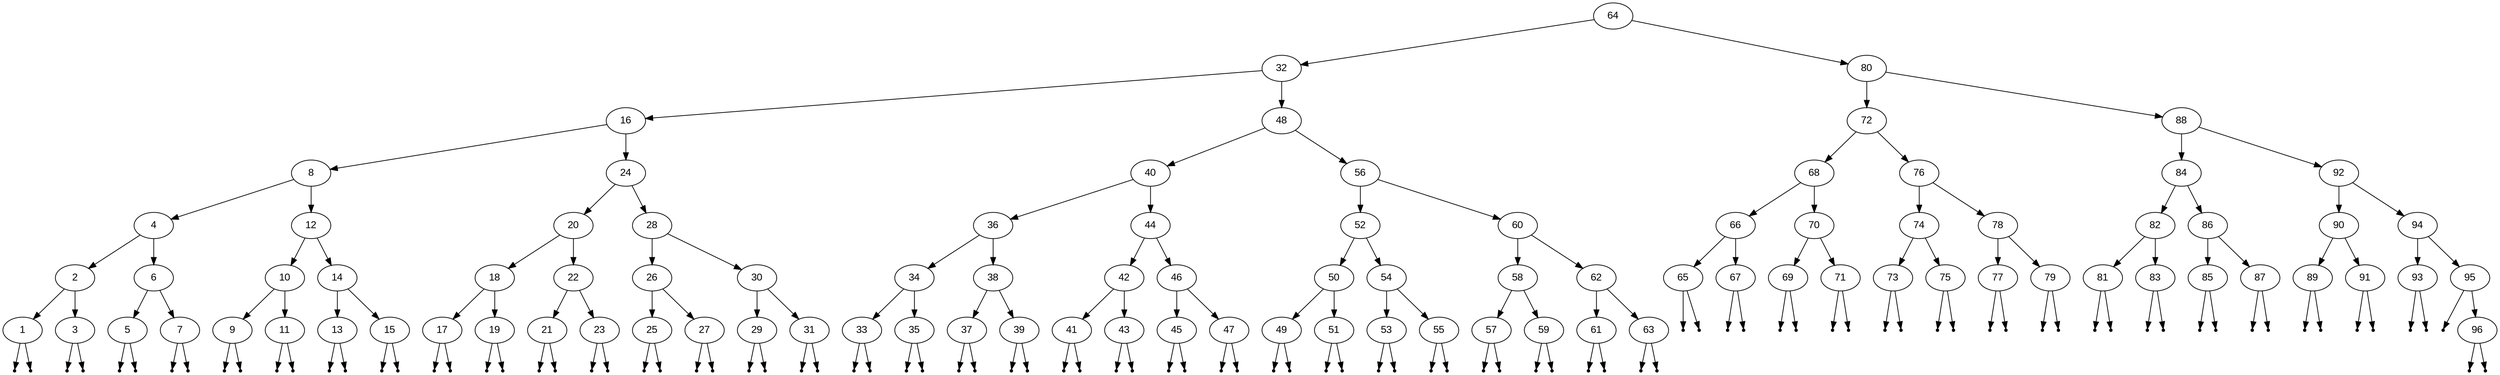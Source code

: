 digraph BinarySearchTree {
    node [fontname = "Arial"];
    64 -> 32;
    32 -> 16;
    16 -> 8;
    8 -> 4;
    4 -> 2;
    2 -> 1;
    null0[shape=point];
    1 -> null0;
    null1[shape=point];
    1 -> null1;
    2 -> 3;
    null2[shape=point];
    3 -> null2;
    null3[shape=point];
    3 -> null3;
    4 -> 6;
    6 -> 5;
    null4[shape=point];
    5 -> null4;
    null5[shape=point];
    5 -> null5;
    6 -> 7;
    null6[shape=point];
    7 -> null6;
    null7[shape=point];
    7 -> null7;
    8 -> 12;
    12 -> 10;
    10 -> 9;
    null8[shape=point];
    9 -> null8;
    null9[shape=point];
    9 -> null9;
    10 -> 11;
    null10[shape=point];
    11 -> null10;
    null11[shape=point];
    11 -> null11;
    12 -> 14;
    14 -> 13;
    null12[shape=point];
    13 -> null12;
    null13[shape=point];
    13 -> null13;
    14 -> 15;
    null14[shape=point];
    15 -> null14;
    null15[shape=point];
    15 -> null15;
    16 -> 24;
    24 -> 20;
    20 -> 18;
    18 -> 17;
    null16[shape=point];
    17 -> null16;
    null17[shape=point];
    17 -> null17;
    18 -> 19;
    null18[shape=point];
    19 -> null18;
    null19[shape=point];
    19 -> null19;
    20 -> 22;
    22 -> 21;
    null20[shape=point];
    21 -> null20;
    null21[shape=point];
    21 -> null21;
    22 -> 23;
    null22[shape=point];
    23 -> null22;
    null23[shape=point];
    23 -> null23;
    24 -> 28;
    28 -> 26;
    26 -> 25;
    null24[shape=point];
    25 -> null24;
    null25[shape=point];
    25 -> null25;
    26 -> 27;
    null26[shape=point];
    27 -> null26;
    null27[shape=point];
    27 -> null27;
    28 -> 30;
    30 -> 29;
    null28[shape=point];
    29 -> null28;
    null29[shape=point];
    29 -> null29;
    30 -> 31;
    null30[shape=point];
    31 -> null30;
    null31[shape=point];
    31 -> null31;
    32 -> 48;
    48 -> 40;
    40 -> 36;
    36 -> 34;
    34 -> 33;
    null32[shape=point];
    33 -> null32;
    null33[shape=point];
    33 -> null33;
    34 -> 35;
    null34[shape=point];
    35 -> null34;
    null35[shape=point];
    35 -> null35;
    36 -> 38;
    38 -> 37;
    null36[shape=point];
    37 -> null36;
    null37[shape=point];
    37 -> null37;
    38 -> 39;
    null38[shape=point];
    39 -> null38;
    null39[shape=point];
    39 -> null39;
    40 -> 44;
    44 -> 42;
    42 -> 41;
    null40[shape=point];
    41 -> null40;
    null41[shape=point];
    41 -> null41;
    42 -> 43;
    null42[shape=point];
    43 -> null42;
    null43[shape=point];
    43 -> null43;
    44 -> 46;
    46 -> 45;
    null44[shape=point];
    45 -> null44;
    null45[shape=point];
    45 -> null45;
    46 -> 47;
    null46[shape=point];
    47 -> null46;
    null47[shape=point];
    47 -> null47;
    48 -> 56;
    56 -> 52;
    52 -> 50;
    50 -> 49;
    null48[shape=point];
    49 -> null48;
    null49[shape=point];
    49 -> null49;
    50 -> 51;
    null50[shape=point];
    51 -> null50;
    null51[shape=point];
    51 -> null51;
    52 -> 54;
    54 -> 53;
    null52[shape=point];
    53 -> null52;
    null53[shape=point];
    53 -> null53;
    54 -> 55;
    null54[shape=point];
    55 -> null54;
    null55[shape=point];
    55 -> null55;
    56 -> 60;
    60 -> 58;
    58 -> 57;
    null56[shape=point];
    57 -> null56;
    null57[shape=point];
    57 -> null57;
    58 -> 59;
    null58[shape=point];
    59 -> null58;
    null59[shape=point];
    59 -> null59;
    60 -> 62;
    62 -> 61;
    null60[shape=point];
    61 -> null60;
    null61[shape=point];
    61 -> null61;
    62 -> 63;
    null62[shape=point];
    63 -> null62;
    null63[shape=point];
    63 -> null63;
    64 -> 80;
    80 -> 72;
    72 -> 68;
    68 -> 66;
    66 -> 65;
    null64[shape=point];
    65 -> null64;
    null65[shape=point];
    65 -> null65;
    66 -> 67;
    null66[shape=point];
    67 -> null66;
    null67[shape=point];
    67 -> null67;
    68 -> 70;
    70 -> 69;
    null68[shape=point];
    69 -> null68;
    null69[shape=point];
    69 -> null69;
    70 -> 71;
    null70[shape=point];
    71 -> null70;
    null71[shape=point];
    71 -> null71;
    72 -> 76;
    76 -> 74;
    74 -> 73;
    null72[shape=point];
    73 -> null72;
    null73[shape=point];
    73 -> null73;
    74 -> 75;
    null74[shape=point];
    75 -> null74;
    null75[shape=point];
    75 -> null75;
    76 -> 78;
    78 -> 77;
    null76[shape=point];
    77 -> null76;
    null77[shape=point];
    77 -> null77;
    78 -> 79;
    null78[shape=point];
    79 -> null78;
    null79[shape=point];
    79 -> null79;
    80 -> 88;
    88 -> 84;
    84 -> 82;
    82 -> 81;
    null80[shape=point];
    81 -> null80;
    null81[shape=point];
    81 -> null81;
    82 -> 83;
    null82[shape=point];
    83 -> null82;
    null83[shape=point];
    83 -> null83;
    84 -> 86;
    86 -> 85;
    null84[shape=point];
    85 -> null84;
    null85[shape=point];
    85 -> null85;
    86 -> 87;
    null86[shape=point];
    87 -> null86;
    null87[shape=point];
    87 -> null87;
    88 -> 92;
    92 -> 90;
    90 -> 89;
    null88[shape=point];
    89 -> null88;
    null89[shape=point];
    89 -> null89;
    90 -> 91;
    null90[shape=point];
    91 -> null90;
    null91[shape=point];
    91 -> null91;
    92 -> 94;
    94 -> 93;
    null92[shape=point];
    93 -> null92;
    null93[shape=point];
    93 -> null93;
    94 -> 95;
    null94[shape=point];
    95 -> null94;
    95 -> 96;
    null95[shape=point];
    96 -> null95;
    null96[shape=point];
    96 -> null96;
}